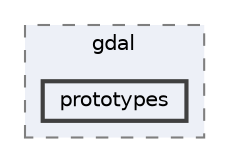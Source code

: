 digraph "C:/Users/LukeMabie/documents/Development/Password_Saver_Using_Django-master/venv/Lib/site-packages/django/contrib/gis/gdal/prototypes"
{
 // LATEX_PDF_SIZE
  bgcolor="transparent";
  edge [fontname=Helvetica,fontsize=10,labelfontname=Helvetica,labelfontsize=10];
  node [fontname=Helvetica,fontsize=10,shape=box,height=0.2,width=0.4];
  compound=true
  subgraph clusterdir_f585b3db279727e9c6652a231ed460cf {
    graph [ bgcolor="#edf0f7", pencolor="grey50", label="gdal", fontname=Helvetica,fontsize=10 style="filled,dashed", URL="dir_f585b3db279727e9c6652a231ed460cf.html",tooltip=""]
  dir_c27c5487a23e46a89263a545b887032c [label="prototypes", fillcolor="#edf0f7", color="grey25", style="filled,bold", URL="dir_c27c5487a23e46a89263a545b887032c.html",tooltip=""];
  }
}
